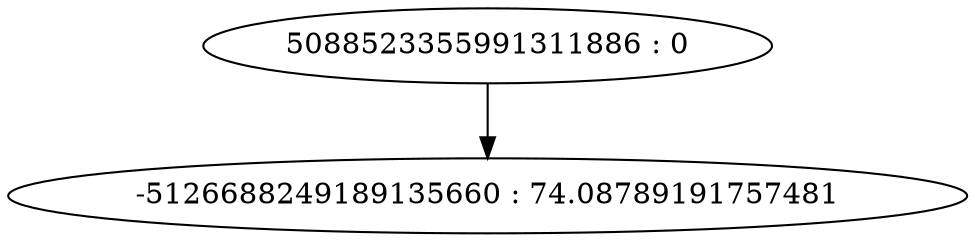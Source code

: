 digraph "plots/tree_27.dot" {
	0 [label="5088523355991311886 : 0"]
	1 [label="-5126688249189135660 : 74.08789191757481"]
	0 -> 1
}
